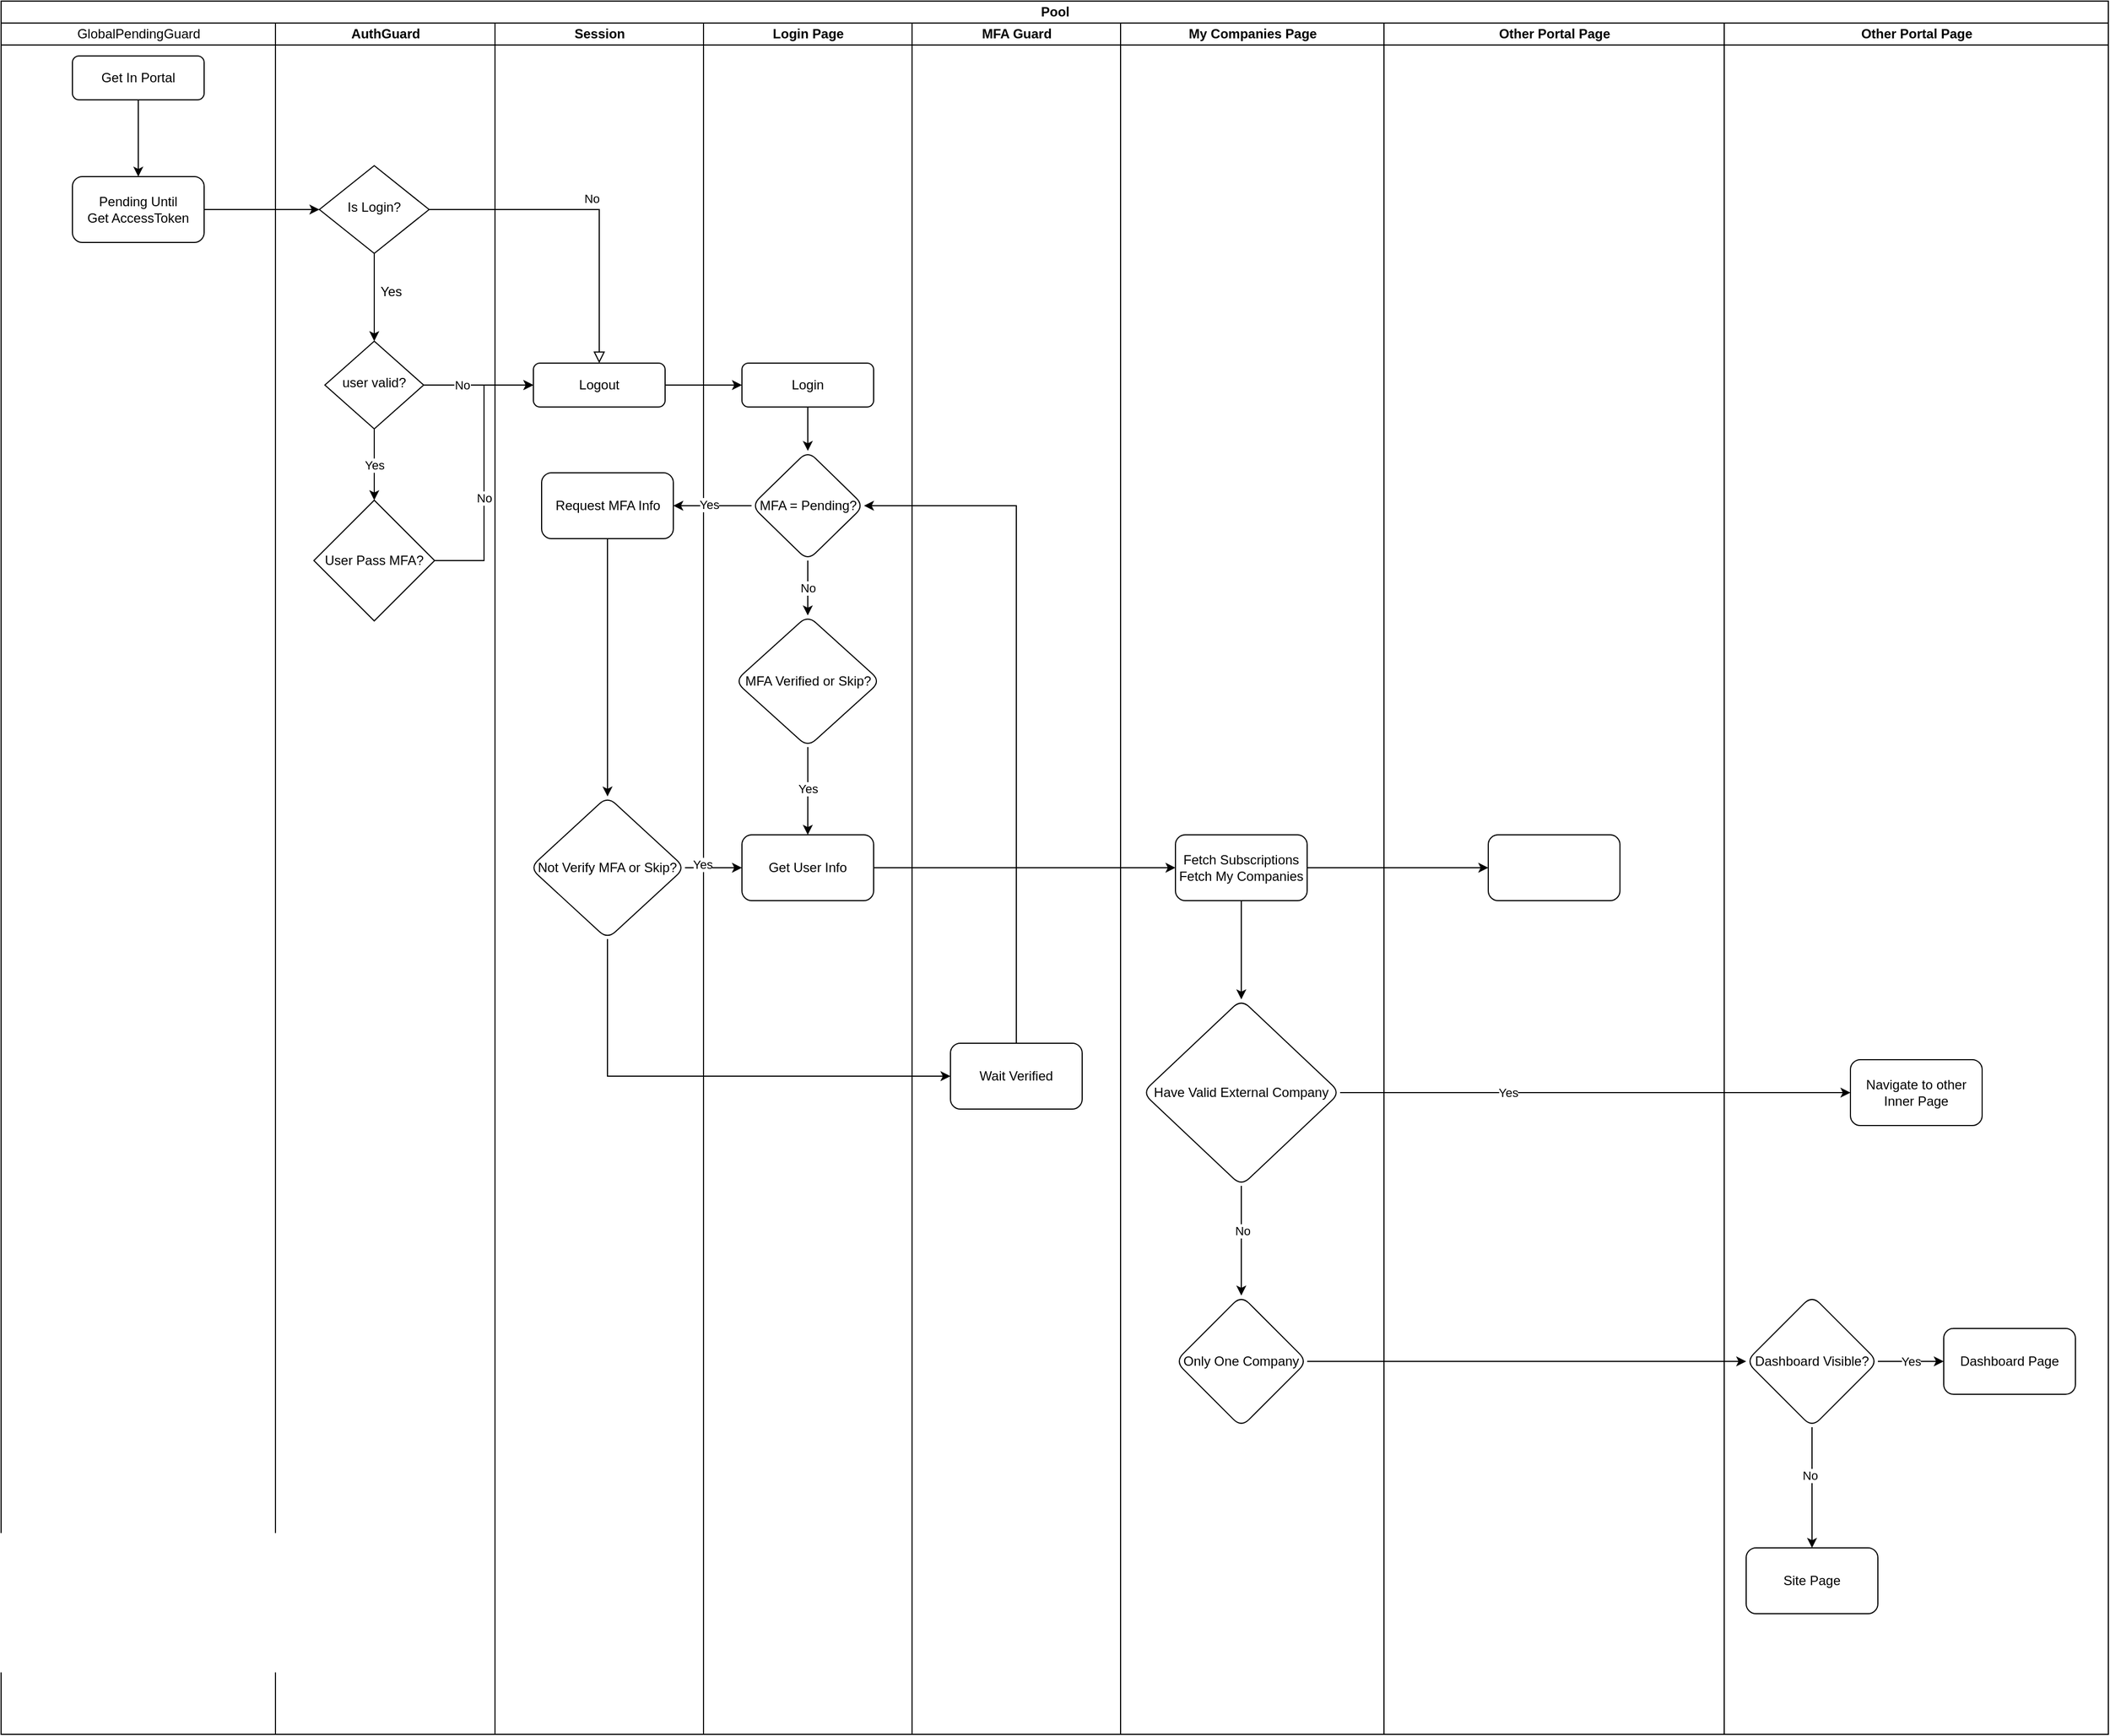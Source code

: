 <mxfile version="26.0.14">
  <diagram id="C5RBs43oDa-KdzZeNtuy" name="Page-1">
    <mxGraphModel dx="2010" dy="670" grid="1" gridSize="10" guides="1" tooltips="1" connect="1" arrows="1" fold="1" page="1" pageScale="1" pageWidth="827" pageHeight="1169" math="0" shadow="0">
      <root>
        <mxCell id="WIyWlLk6GJQsqaUBKTNV-0" />
        <mxCell id="WIyWlLk6GJQsqaUBKTNV-1" parent="WIyWlLk6GJQsqaUBKTNV-0" />
        <mxCell id="DhYTxKs9uFXzOIIwbpoh-0" value="Pool" style="swimlane;childLayout=stackLayout;resizeParent=1;resizeParentMax=0;startSize=20;html=1;" vertex="1" parent="WIyWlLk6GJQsqaUBKTNV-1">
          <mxGeometry x="-70" y="10" width="1920" height="1580" as="geometry" />
        </mxCell>
        <mxCell id="DhYTxKs9uFXzOIIwbpoh-1" value="&lt;span style=&quot;font-weight: 400; text-wrap-mode: wrap;&quot;&gt;GlobalPendingGuard&lt;/span&gt;" style="swimlane;startSize=20;html=1;" vertex="1" parent="DhYTxKs9uFXzOIIwbpoh-0">
          <mxGeometry y="20" width="250" height="1560" as="geometry" />
        </mxCell>
        <mxCell id="DhYTxKs9uFXzOIIwbpoh-6" value="Pending Until&lt;div&gt;Get AccessToken&lt;/div&gt;" style="rounded=1;whiteSpace=wrap;html=1;" vertex="1" parent="DhYTxKs9uFXzOIIwbpoh-1">
          <mxGeometry x="65" y="140" width="120" height="60" as="geometry" />
        </mxCell>
        <mxCell id="WIyWlLk6GJQsqaUBKTNV-3" value="Get In Portal" style="rounded=1;whiteSpace=wrap;html=1;fontSize=12;glass=0;strokeWidth=1;shadow=0;" parent="DhYTxKs9uFXzOIIwbpoh-1" vertex="1">
          <mxGeometry x="65" y="30" width="120" height="40" as="geometry" />
        </mxCell>
        <mxCell id="DhYTxKs9uFXzOIIwbpoh-7" style="edgeStyle=orthogonalEdgeStyle;rounded=0;orthogonalLoop=1;jettySize=auto;html=1;entryX=0.5;entryY=0;entryDx=0;entryDy=0;" edge="1" parent="DhYTxKs9uFXzOIIwbpoh-1" source="WIyWlLk6GJQsqaUBKTNV-3" target="DhYTxKs9uFXzOIIwbpoh-6">
          <mxGeometry relative="1" as="geometry" />
        </mxCell>
        <mxCell id="DhYTxKs9uFXzOIIwbpoh-2" value="AuthGuard" style="swimlane;startSize=20;html=1;" vertex="1" parent="DhYTxKs9uFXzOIIwbpoh-0">
          <mxGeometry x="250" y="20" width="200" height="1560" as="geometry" />
        </mxCell>
        <mxCell id="DhYTxKs9uFXzOIIwbpoh-15" value="" style="edgeStyle=orthogonalEdgeStyle;rounded=0;orthogonalLoop=1;jettySize=auto;html=1;" edge="1" parent="DhYTxKs9uFXzOIIwbpoh-2" source="WIyWlLk6GJQsqaUBKTNV-10" target="DhYTxKs9uFXzOIIwbpoh-14">
          <mxGeometry relative="1" as="geometry" />
        </mxCell>
        <mxCell id="WIyWlLk6GJQsqaUBKTNV-10" value="Is Login?" style="rhombus;whiteSpace=wrap;html=1;shadow=0;fontFamily=Helvetica;fontSize=12;align=center;strokeWidth=1;spacing=6;spacingTop=-4;" parent="DhYTxKs9uFXzOIIwbpoh-2" vertex="1">
          <mxGeometry x="40" y="130" width="100" height="80" as="geometry" />
        </mxCell>
        <mxCell id="DhYTxKs9uFXzOIIwbpoh-19" value="Yes" style="edgeStyle=orthogonalEdgeStyle;rounded=0;orthogonalLoop=1;jettySize=auto;html=1;entryX=0.5;entryY=0;entryDx=0;entryDy=0;" edge="1" parent="DhYTxKs9uFXzOIIwbpoh-2" source="DhYTxKs9uFXzOIIwbpoh-14" target="DhYTxKs9uFXzOIIwbpoh-20">
          <mxGeometry relative="1" as="geometry">
            <mxPoint x="90" y="420" as="targetPoint" />
          </mxGeometry>
        </mxCell>
        <mxCell id="DhYTxKs9uFXzOIIwbpoh-14" value="user valid?" style="rhombus;whiteSpace=wrap;html=1;shadow=0;strokeWidth=1;spacing=6;spacingTop=-4;" vertex="1" parent="DhYTxKs9uFXzOIIwbpoh-2">
          <mxGeometry x="45" y="290" width="90" height="80" as="geometry" />
        </mxCell>
        <mxCell id="DhYTxKs9uFXzOIIwbpoh-17" value="Yes" style="text;html=1;align=center;verticalAlign=middle;resizable=0;points=[];autosize=1;strokeColor=none;fillColor=none;" vertex="1" parent="DhYTxKs9uFXzOIIwbpoh-2">
          <mxGeometry x="85" y="230" width="40" height="30" as="geometry" />
        </mxCell>
        <mxCell id="DhYTxKs9uFXzOIIwbpoh-20" value="User Pass MFA?" style="rhombus;whiteSpace=wrap;html=1;" vertex="1" parent="DhYTxKs9uFXzOIIwbpoh-2">
          <mxGeometry x="35" y="435" width="110" height="110" as="geometry" />
        </mxCell>
        <mxCell id="DhYTxKs9uFXzOIIwbpoh-3" value="Session" style="swimlane;startSize=20;html=1;" vertex="1" parent="DhYTxKs9uFXzOIIwbpoh-0">
          <mxGeometry x="450" y="20" width="190" height="1560" as="geometry" />
        </mxCell>
        <mxCell id="WIyWlLk6GJQsqaUBKTNV-12" value="Logout" style="rounded=1;whiteSpace=wrap;html=1;fontSize=12;glass=0;strokeWidth=1;shadow=0;" parent="DhYTxKs9uFXzOIIwbpoh-3" vertex="1">
          <mxGeometry x="35" y="310" width="120" height="40" as="geometry" />
        </mxCell>
        <mxCell id="DhYTxKs9uFXzOIIwbpoh-34" value="Not Verify MFA or Skip?" style="rhombus;whiteSpace=wrap;html=1;rounded=1;glass=0;strokeWidth=1;shadow=0;" vertex="1" parent="DhYTxKs9uFXzOIIwbpoh-3">
          <mxGeometry x="31.87" y="705" width="141.25" height="130" as="geometry" />
        </mxCell>
        <mxCell id="DhYTxKs9uFXzOIIwbpoh-25" value="Login Page" style="swimlane;startSize=20;html=1;" vertex="1" parent="DhYTxKs9uFXzOIIwbpoh-0">
          <mxGeometry x="640" y="20" width="190" height="1560" as="geometry" />
        </mxCell>
        <mxCell id="DhYTxKs9uFXzOIIwbpoh-31" value="" style="edgeStyle=orthogonalEdgeStyle;rounded=0;orthogonalLoop=1;jettySize=auto;html=1;" edge="1" parent="DhYTxKs9uFXzOIIwbpoh-25" source="DhYTxKs9uFXzOIIwbpoh-26" target="DhYTxKs9uFXzOIIwbpoh-30">
          <mxGeometry relative="1" as="geometry" />
        </mxCell>
        <mxCell id="DhYTxKs9uFXzOIIwbpoh-26" value="Login" style="rounded=1;whiteSpace=wrap;html=1;fontSize=12;glass=0;strokeWidth=1;shadow=0;" vertex="1" parent="DhYTxKs9uFXzOIIwbpoh-25">
          <mxGeometry x="35" y="310" width="120" height="40" as="geometry" />
        </mxCell>
        <mxCell id="DhYTxKs9uFXzOIIwbpoh-33" value="" style="edgeStyle=orthogonalEdgeStyle;rounded=0;orthogonalLoop=1;jettySize=auto;html=1;" edge="1" parent="DhYTxKs9uFXzOIIwbpoh-25" source="DhYTxKs9uFXzOIIwbpoh-30" target="DhYTxKs9uFXzOIIwbpoh-32">
          <mxGeometry relative="1" as="geometry" />
        </mxCell>
        <mxCell id="DhYTxKs9uFXzOIIwbpoh-36" value="Yes" style="edgeLabel;html=1;align=center;verticalAlign=middle;resizable=0;points=[];" vertex="1" connectable="0" parent="DhYTxKs9uFXzOIIwbpoh-33">
          <mxGeometry x="0.088" y="-1" relative="1" as="geometry">
            <mxPoint as="offset" />
          </mxGeometry>
        </mxCell>
        <mxCell id="DhYTxKs9uFXzOIIwbpoh-38" value="No" style="edgeStyle=orthogonalEdgeStyle;rounded=0;orthogonalLoop=1;jettySize=auto;html=1;" edge="1" parent="DhYTxKs9uFXzOIIwbpoh-25" source="DhYTxKs9uFXzOIIwbpoh-30" target="DhYTxKs9uFXzOIIwbpoh-37">
          <mxGeometry relative="1" as="geometry" />
        </mxCell>
        <mxCell id="DhYTxKs9uFXzOIIwbpoh-30" value="MFA = Pending?" style="rhombus;whiteSpace=wrap;html=1;rounded=1;glass=0;strokeWidth=1;shadow=0;" vertex="1" parent="DhYTxKs9uFXzOIIwbpoh-25">
          <mxGeometry x="43.75" y="390" width="102.5" height="100" as="geometry" />
        </mxCell>
        <mxCell id="DhYTxKs9uFXzOIIwbpoh-32" value="Request MFA Info" style="whiteSpace=wrap;html=1;rounded=1;glass=0;strokeWidth=1;shadow=0;" vertex="1" parent="DhYTxKs9uFXzOIIwbpoh-25">
          <mxGeometry x="-147.5" y="410" width="120" height="60" as="geometry" />
        </mxCell>
        <mxCell id="DhYTxKs9uFXzOIIwbpoh-41" value="" style="edgeStyle=orthogonalEdgeStyle;rounded=0;orthogonalLoop=1;jettySize=auto;html=1;" edge="1" parent="DhYTxKs9uFXzOIIwbpoh-25" source="DhYTxKs9uFXzOIIwbpoh-37" target="DhYTxKs9uFXzOIIwbpoh-40">
          <mxGeometry relative="1" as="geometry" />
        </mxCell>
        <mxCell id="DhYTxKs9uFXzOIIwbpoh-53" value="Yes" style="edgeLabel;html=1;align=center;verticalAlign=middle;resizable=0;points=[];" vertex="1" connectable="0" parent="DhYTxKs9uFXzOIIwbpoh-41">
          <mxGeometry x="-0.045" relative="1" as="geometry">
            <mxPoint as="offset" />
          </mxGeometry>
        </mxCell>
        <mxCell id="DhYTxKs9uFXzOIIwbpoh-37" value="MFA Verified or Skip?" style="rhombus;whiteSpace=wrap;html=1;rounded=1;glass=0;strokeWidth=1;shadow=0;" vertex="1" parent="DhYTxKs9uFXzOIIwbpoh-25">
          <mxGeometry x="28.75" y="540" width="132.5" height="120" as="geometry" />
        </mxCell>
        <mxCell id="DhYTxKs9uFXzOIIwbpoh-40" value="Get User Info" style="whiteSpace=wrap;html=1;rounded=1;glass=0;strokeWidth=1;shadow=0;" vertex="1" parent="DhYTxKs9uFXzOIIwbpoh-25">
          <mxGeometry x="35" y="740" width="120" height="60" as="geometry" />
        </mxCell>
        <mxCell id="DhYTxKs9uFXzOIIwbpoh-62" value="MFA Guard" style="swimlane;startSize=20;html=1;" vertex="1" parent="DhYTxKs9uFXzOIIwbpoh-0">
          <mxGeometry x="830" y="20" width="190" height="1560" as="geometry" />
        </mxCell>
        <mxCell id="DhYTxKs9uFXzOIIwbpoh-78" value="Wait Verified" style="rounded=1;whiteSpace=wrap;html=1;" vertex="1" parent="DhYTxKs9uFXzOIIwbpoh-62">
          <mxGeometry x="35" y="930" width="120" height="60" as="geometry" />
        </mxCell>
        <mxCell id="DhYTxKs9uFXzOIIwbpoh-76" value="My Companies Page" style="swimlane;startSize=20;html=1;" vertex="1" parent="DhYTxKs9uFXzOIIwbpoh-0">
          <mxGeometry x="1020" y="20" width="240" height="1560" as="geometry" />
        </mxCell>
        <mxCell id="DhYTxKs9uFXzOIIwbpoh-84" value="" style="edgeStyle=orthogonalEdgeStyle;rounded=0;orthogonalLoop=1;jettySize=auto;html=1;" edge="1" parent="DhYTxKs9uFXzOIIwbpoh-76" source="DhYTxKs9uFXzOIIwbpoh-80" target="DhYTxKs9uFXzOIIwbpoh-83">
          <mxGeometry relative="1" as="geometry" />
        </mxCell>
        <mxCell id="DhYTxKs9uFXzOIIwbpoh-80" value="Fetch Subscriptions&lt;br&gt;Fetch My Companies" style="rounded=1;whiteSpace=wrap;html=1;" vertex="1" parent="DhYTxKs9uFXzOIIwbpoh-76">
          <mxGeometry x="50" y="740" width="120" height="60" as="geometry" />
        </mxCell>
        <mxCell id="DhYTxKs9uFXzOIIwbpoh-86" value="" style="edgeStyle=orthogonalEdgeStyle;rounded=0;orthogonalLoop=1;jettySize=auto;html=1;" edge="1" parent="DhYTxKs9uFXzOIIwbpoh-76" source="DhYTxKs9uFXzOIIwbpoh-83" target="DhYTxKs9uFXzOIIwbpoh-85">
          <mxGeometry relative="1" as="geometry" />
        </mxCell>
        <mxCell id="DhYTxKs9uFXzOIIwbpoh-87" value="No" style="edgeLabel;html=1;align=center;verticalAlign=middle;resizable=0;points=[];" vertex="1" connectable="0" parent="DhYTxKs9uFXzOIIwbpoh-86">
          <mxGeometry x="-0.19" y="1" relative="1" as="geometry">
            <mxPoint as="offset" />
          </mxGeometry>
        </mxCell>
        <mxCell id="DhYTxKs9uFXzOIIwbpoh-83" value="Have Valid External Company" style="rhombus;whiteSpace=wrap;html=1;rounded=1;" vertex="1" parent="DhYTxKs9uFXzOIIwbpoh-76">
          <mxGeometry x="20" y="890" width="180" height="170" as="geometry" />
        </mxCell>
        <mxCell id="DhYTxKs9uFXzOIIwbpoh-85" value="Only One Company" style="rhombus;whiteSpace=wrap;html=1;rounded=1;" vertex="1" parent="DhYTxKs9uFXzOIIwbpoh-76">
          <mxGeometry x="50" y="1160" width="120" height="120" as="geometry" />
        </mxCell>
        <mxCell id="DhYTxKs9uFXzOIIwbpoh-88" value="Other Portal Page" style="swimlane;startSize=20;html=1;" vertex="1" parent="DhYTxKs9uFXzOIIwbpoh-0">
          <mxGeometry x="1260" y="20" width="310" height="1560" as="geometry" />
        </mxCell>
        <mxCell id="DhYTxKs9uFXzOIIwbpoh-113" value="" style="whiteSpace=wrap;html=1;rounded=1;" vertex="1" parent="DhYTxKs9uFXzOIIwbpoh-88">
          <mxGeometry x="95" y="740" width="120" height="60" as="geometry" />
        </mxCell>
        <mxCell id="DhYTxKs9uFXzOIIwbpoh-13" value="" style="edgeStyle=orthogonalEdgeStyle;rounded=0;orthogonalLoop=1;jettySize=auto;html=1;" edge="1" parent="DhYTxKs9uFXzOIIwbpoh-0" source="DhYTxKs9uFXzOIIwbpoh-6" target="WIyWlLk6GJQsqaUBKTNV-10">
          <mxGeometry relative="1" as="geometry" />
        </mxCell>
        <mxCell id="WIyWlLk6GJQsqaUBKTNV-9" value="No" style="edgeStyle=orthogonalEdgeStyle;rounded=0;html=1;jettySize=auto;orthogonalLoop=1;fontSize=11;endArrow=block;endFill=0;endSize=8;strokeWidth=1;shadow=0;labelBackgroundColor=none;" parent="DhYTxKs9uFXzOIIwbpoh-0" source="WIyWlLk6GJQsqaUBKTNV-10" target="WIyWlLk6GJQsqaUBKTNV-12" edge="1">
          <mxGeometry y="10" relative="1" as="geometry">
            <mxPoint as="offset" />
          </mxGeometry>
        </mxCell>
        <mxCell id="DhYTxKs9uFXzOIIwbpoh-21" value="" style="edgeStyle=orthogonalEdgeStyle;rounded=0;orthogonalLoop=1;jettySize=auto;html=1;" edge="1" parent="DhYTxKs9uFXzOIIwbpoh-0" source="DhYTxKs9uFXzOIIwbpoh-14" target="WIyWlLk6GJQsqaUBKTNV-12">
          <mxGeometry relative="1" as="geometry" />
        </mxCell>
        <mxCell id="DhYTxKs9uFXzOIIwbpoh-22" value="No" style="edgeLabel;html=1;align=center;verticalAlign=middle;resizable=0;points=[];" vertex="1" connectable="0" parent="DhYTxKs9uFXzOIIwbpoh-21">
          <mxGeometry x="-0.3" y="1" relative="1" as="geometry">
            <mxPoint y="1" as="offset" />
          </mxGeometry>
        </mxCell>
        <mxCell id="DhYTxKs9uFXzOIIwbpoh-23" style="edgeStyle=orthogonalEdgeStyle;rounded=0;orthogonalLoop=1;jettySize=auto;html=1;entryX=0;entryY=0.5;entryDx=0;entryDy=0;" edge="1" parent="DhYTxKs9uFXzOIIwbpoh-0" source="DhYTxKs9uFXzOIIwbpoh-20" target="WIyWlLk6GJQsqaUBKTNV-12">
          <mxGeometry relative="1" as="geometry" />
        </mxCell>
        <mxCell id="DhYTxKs9uFXzOIIwbpoh-24" value="No" style="edgeLabel;html=1;align=center;verticalAlign=middle;resizable=0;points=[];" vertex="1" connectable="0" parent="DhYTxKs9uFXzOIIwbpoh-23">
          <mxGeometry x="-0.172" relative="1" as="geometry">
            <mxPoint y="1" as="offset" />
          </mxGeometry>
        </mxCell>
        <mxCell id="DhYTxKs9uFXzOIIwbpoh-27" value="" style="edgeStyle=orthogonalEdgeStyle;rounded=0;orthogonalLoop=1;jettySize=auto;html=1;" edge="1" parent="DhYTxKs9uFXzOIIwbpoh-0" source="WIyWlLk6GJQsqaUBKTNV-12" target="DhYTxKs9uFXzOIIwbpoh-26">
          <mxGeometry relative="1" as="geometry" />
        </mxCell>
        <mxCell id="DhYTxKs9uFXzOIIwbpoh-35" value="" style="edgeStyle=orthogonalEdgeStyle;rounded=0;orthogonalLoop=1;jettySize=auto;html=1;" edge="1" parent="DhYTxKs9uFXzOIIwbpoh-0" source="DhYTxKs9uFXzOIIwbpoh-32" target="DhYTxKs9uFXzOIIwbpoh-34">
          <mxGeometry relative="1" as="geometry" />
        </mxCell>
        <mxCell id="DhYTxKs9uFXzOIIwbpoh-54" style="edgeStyle=orthogonalEdgeStyle;rounded=0;orthogonalLoop=1;jettySize=auto;html=1;exitX=1;exitY=0.5;exitDx=0;exitDy=0;entryX=0;entryY=0.5;entryDx=0;entryDy=0;" edge="1" parent="DhYTxKs9uFXzOIIwbpoh-0" source="DhYTxKs9uFXzOIIwbpoh-34" target="DhYTxKs9uFXzOIIwbpoh-40">
          <mxGeometry relative="1" as="geometry" />
        </mxCell>
        <mxCell id="DhYTxKs9uFXzOIIwbpoh-55" value="Yes" style="edgeLabel;html=1;align=center;verticalAlign=middle;resizable=0;points=[];" vertex="1" connectable="0" parent="DhYTxKs9uFXzOIIwbpoh-54">
          <mxGeometry x="-0.411" y="2" relative="1" as="geometry">
            <mxPoint y="-1" as="offset" />
          </mxGeometry>
        </mxCell>
        <mxCell id="DhYTxKs9uFXzOIIwbpoh-61" value="" style="edgeStyle=orthogonalEdgeStyle;rounded=0;orthogonalLoop=1;jettySize=auto;html=1;exitX=0.5;exitY=1;exitDx=0;exitDy=0;entryX=0;entryY=0.5;entryDx=0;entryDy=0;" edge="1" parent="DhYTxKs9uFXzOIIwbpoh-0" source="DhYTxKs9uFXzOIIwbpoh-34" target="DhYTxKs9uFXzOIIwbpoh-78">
          <mxGeometry relative="1" as="geometry">
            <mxPoint x="850" y="980" as="targetPoint" />
            <Array as="points">
              <mxPoint x="553" y="980" />
            </Array>
          </mxGeometry>
        </mxCell>
        <mxCell id="DhYTxKs9uFXzOIIwbpoh-79" style="edgeStyle=orthogonalEdgeStyle;rounded=0;orthogonalLoop=1;jettySize=auto;html=1;entryX=1;entryY=0.5;entryDx=0;entryDy=0;exitX=0.5;exitY=0;exitDx=0;exitDy=0;" edge="1" parent="DhYTxKs9uFXzOIIwbpoh-0" source="DhYTxKs9uFXzOIIwbpoh-78" target="DhYTxKs9uFXzOIIwbpoh-30">
          <mxGeometry relative="1" as="geometry" />
        </mxCell>
        <mxCell id="DhYTxKs9uFXzOIIwbpoh-81" style="edgeStyle=orthogonalEdgeStyle;rounded=0;orthogonalLoop=1;jettySize=auto;html=1;exitX=1;exitY=0.5;exitDx=0;exitDy=0;entryX=0;entryY=0.5;entryDx=0;entryDy=0;" edge="1" parent="DhYTxKs9uFXzOIIwbpoh-0" source="DhYTxKs9uFXzOIIwbpoh-40" target="DhYTxKs9uFXzOIIwbpoh-80">
          <mxGeometry relative="1" as="geometry" />
        </mxCell>
        <mxCell id="DhYTxKs9uFXzOIIwbpoh-96" style="edgeStyle=orthogonalEdgeStyle;rounded=0;orthogonalLoop=1;jettySize=auto;html=1;exitX=1;exitY=0.5;exitDx=0;exitDy=0;entryX=0;entryY=0.5;entryDx=0;entryDy=0;" edge="1" parent="DhYTxKs9uFXzOIIwbpoh-0" source="DhYTxKs9uFXzOIIwbpoh-83" target="DhYTxKs9uFXzOIIwbpoh-95">
          <mxGeometry relative="1" as="geometry" />
        </mxCell>
        <mxCell id="DhYTxKs9uFXzOIIwbpoh-97" value="Yes" style="edgeLabel;html=1;align=center;verticalAlign=middle;resizable=0;points=[];" vertex="1" connectable="0" parent="DhYTxKs9uFXzOIIwbpoh-96">
          <mxGeometry x="-0.343" relative="1" as="geometry">
            <mxPoint as="offset" />
          </mxGeometry>
        </mxCell>
        <mxCell id="DhYTxKs9uFXzOIIwbpoh-100" value="" style="edgeStyle=orthogonalEdgeStyle;rounded=0;orthogonalLoop=1;jettySize=auto;html=1;" edge="1" parent="DhYTxKs9uFXzOIIwbpoh-0" source="DhYTxKs9uFXzOIIwbpoh-85" target="DhYTxKs9uFXzOIIwbpoh-99">
          <mxGeometry relative="1" as="geometry" />
        </mxCell>
        <mxCell id="DhYTxKs9uFXzOIIwbpoh-106" value="Other Portal Page" style="swimlane;startSize=20;html=1;" vertex="1" parent="DhYTxKs9uFXzOIIwbpoh-0">
          <mxGeometry x="1570" y="20" width="350" height="1560" as="geometry" />
        </mxCell>
        <mxCell id="DhYTxKs9uFXzOIIwbpoh-102" value="" style="edgeStyle=orthogonalEdgeStyle;rounded=0;orthogonalLoop=1;jettySize=auto;html=1;" edge="1" parent="DhYTxKs9uFXzOIIwbpoh-106" source="DhYTxKs9uFXzOIIwbpoh-99" target="DhYTxKs9uFXzOIIwbpoh-101">
          <mxGeometry relative="1" as="geometry" />
        </mxCell>
        <mxCell id="DhYTxKs9uFXzOIIwbpoh-103" value="No" style="edgeLabel;html=1;align=center;verticalAlign=middle;resizable=0;points=[];" vertex="1" connectable="0" parent="DhYTxKs9uFXzOIIwbpoh-102">
          <mxGeometry x="-0.2" y="-2" relative="1" as="geometry">
            <mxPoint as="offset" />
          </mxGeometry>
        </mxCell>
        <mxCell id="DhYTxKs9uFXzOIIwbpoh-105" value="Yes" style="edgeStyle=orthogonalEdgeStyle;rounded=0;orthogonalLoop=1;jettySize=auto;html=1;" edge="1" parent="DhYTxKs9uFXzOIIwbpoh-106" source="DhYTxKs9uFXzOIIwbpoh-99" target="DhYTxKs9uFXzOIIwbpoh-104">
          <mxGeometry relative="1" as="geometry" />
        </mxCell>
        <mxCell id="DhYTxKs9uFXzOIIwbpoh-99" value="Dashboard Visible?" style="rhombus;whiteSpace=wrap;html=1;rounded=1;" vertex="1" parent="DhYTxKs9uFXzOIIwbpoh-106">
          <mxGeometry x="20" y="1160" width="120" height="120" as="geometry" />
        </mxCell>
        <mxCell id="DhYTxKs9uFXzOIIwbpoh-101" value="Site Page" style="whiteSpace=wrap;html=1;rounded=1;" vertex="1" parent="DhYTxKs9uFXzOIIwbpoh-106">
          <mxGeometry x="20" y="1390" width="120" height="60" as="geometry" />
        </mxCell>
        <mxCell id="DhYTxKs9uFXzOIIwbpoh-104" value="Dashboard Page" style="whiteSpace=wrap;html=1;rounded=1;" vertex="1" parent="DhYTxKs9uFXzOIIwbpoh-106">
          <mxGeometry x="200" y="1190" width="120" height="60" as="geometry" />
        </mxCell>
        <mxCell id="DhYTxKs9uFXzOIIwbpoh-95" value="Navigate to other Inner Page" style="rounded=1;whiteSpace=wrap;html=1;" vertex="1" parent="DhYTxKs9uFXzOIIwbpoh-106">
          <mxGeometry x="115" y="945" width="120" height="60" as="geometry" />
        </mxCell>
        <mxCell id="DhYTxKs9uFXzOIIwbpoh-114" value="" style="edgeStyle=orthogonalEdgeStyle;rounded=0;orthogonalLoop=1;jettySize=auto;html=1;" edge="1" parent="DhYTxKs9uFXzOIIwbpoh-0" source="DhYTxKs9uFXzOIIwbpoh-80" target="DhYTxKs9uFXzOIIwbpoh-113">
          <mxGeometry relative="1" as="geometry" />
        </mxCell>
      </root>
    </mxGraphModel>
  </diagram>
</mxfile>
